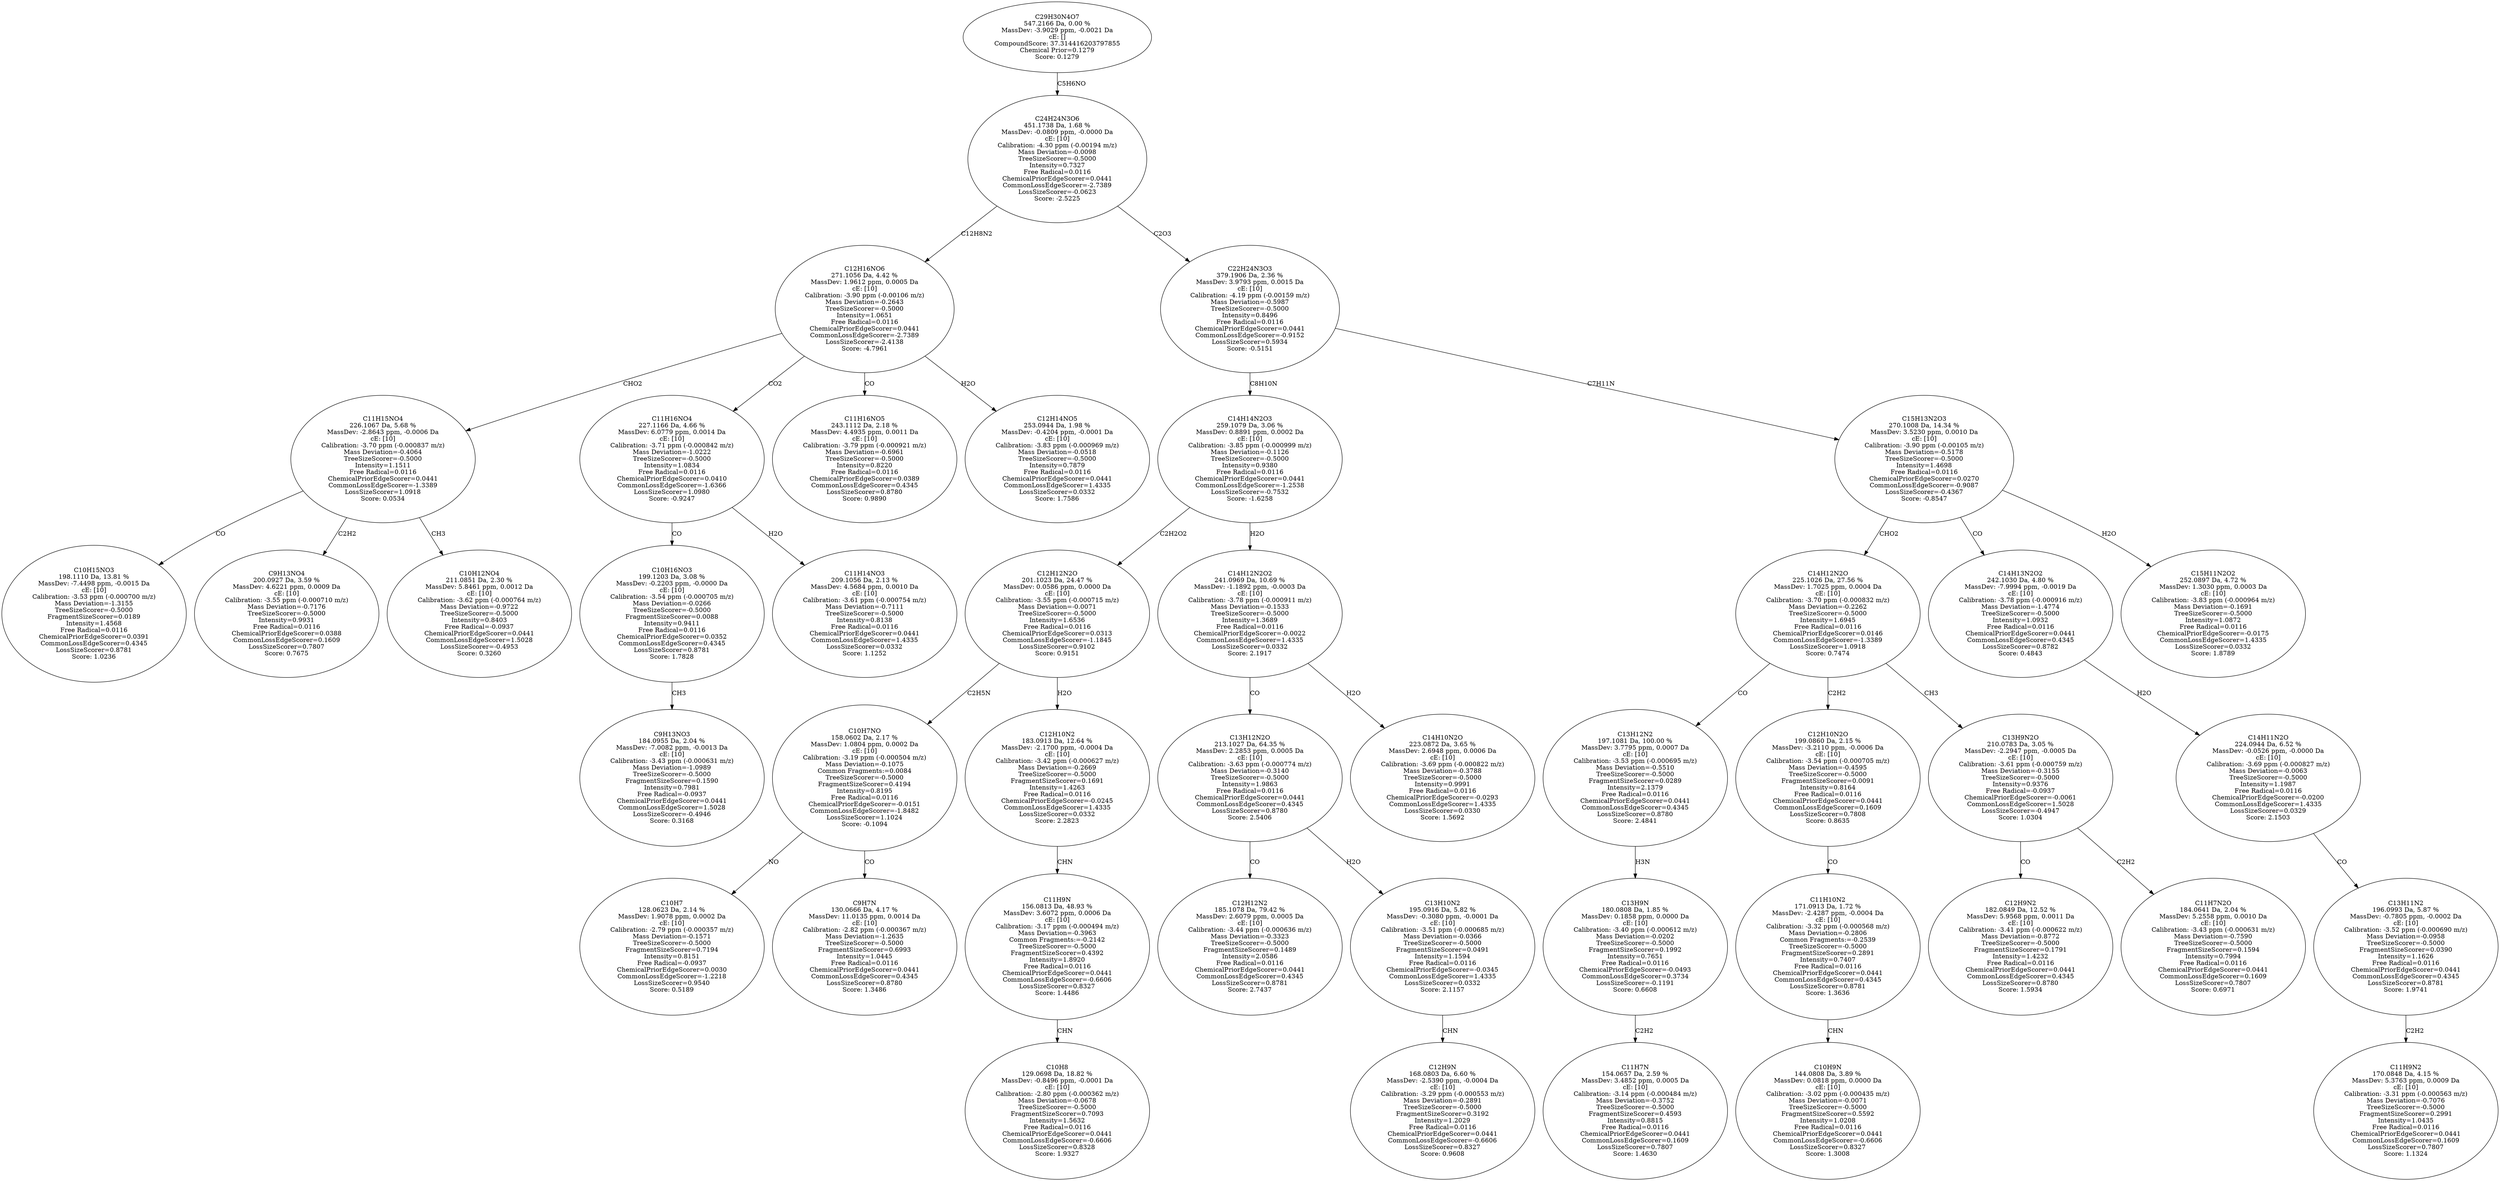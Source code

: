 strict digraph {
v1 [label="C10H15NO3\n198.1110 Da, 13.81 %\nMassDev: -7.4498 ppm, -0.0015 Da\ncE: [10]\nCalibration: -3.53 ppm (-0.000700 m/z)\nMass Deviation=-1.3155\nTreeSizeScorer=-0.5000\nFragmentSizeScorer=0.0189\nIntensity=1.4568\nFree Radical=0.0116\nChemicalPriorEdgeScorer=0.0391\nCommonLossEdgeScorer=0.4345\nLossSizeScorer=0.8781\nScore: 1.0236"];
v2 [label="C9H13NO4\n200.0927 Da, 3.59 %\nMassDev: 4.6221 ppm, 0.0009 Da\ncE: [10]\nCalibration: -3.55 ppm (-0.000710 m/z)\nMass Deviation=-0.7176\nTreeSizeScorer=-0.5000\nIntensity=0.9931\nFree Radical=0.0116\nChemicalPriorEdgeScorer=0.0388\nCommonLossEdgeScorer=0.1609\nLossSizeScorer=0.7807\nScore: 0.7675"];
v3 [label="C10H12NO4\n211.0851 Da, 2.30 %\nMassDev: 5.8461 ppm, 0.0012 Da\ncE: [10]\nCalibration: -3.62 ppm (-0.000764 m/z)\nMass Deviation=-0.9722\nTreeSizeScorer=-0.5000\nIntensity=0.8403\nFree Radical=-0.0937\nChemicalPriorEdgeScorer=0.0441\nCommonLossEdgeScorer=1.5028\nLossSizeScorer=-0.4953\nScore: 0.3260"];
v4 [label="C11H15NO4\n226.1067 Da, 5.68 %\nMassDev: -2.8643 ppm, -0.0006 Da\ncE: [10]\nCalibration: -3.70 ppm (-0.000837 m/z)\nMass Deviation=-0.4064\nTreeSizeScorer=-0.5000\nIntensity=1.1511\nFree Radical=0.0116\nChemicalPriorEdgeScorer=0.0441\nCommonLossEdgeScorer=-1.3389\nLossSizeScorer=1.0918\nScore: 0.0534"];
v5 [label="C9H13NO3\n184.0955 Da, 2.04 %\nMassDev: -7.0082 ppm, -0.0013 Da\ncE: [10]\nCalibration: -3.43 ppm (-0.000631 m/z)\nMass Deviation=-1.0989\nTreeSizeScorer=-0.5000\nFragmentSizeScorer=0.1590\nIntensity=0.7981\nFree Radical=-0.0937\nChemicalPriorEdgeScorer=0.0441\nCommonLossEdgeScorer=1.5028\nLossSizeScorer=-0.4946\nScore: 0.3168"];
v6 [label="C10H16NO3\n199.1203 Da, 3.08 %\nMassDev: -0.2203 ppm, -0.0000 Da\ncE: [10]\nCalibration: -3.54 ppm (-0.000705 m/z)\nMass Deviation=-0.0266\nTreeSizeScorer=-0.5000\nFragmentSizeScorer=0.0088\nIntensity=0.9411\nFree Radical=0.0116\nChemicalPriorEdgeScorer=0.0352\nCommonLossEdgeScorer=0.4345\nLossSizeScorer=0.8781\nScore: 1.7828"];
v7 [label="C11H14NO3\n209.1056 Da, 2.13 %\nMassDev: 4.5684 ppm, 0.0010 Da\ncE: [10]\nCalibration: -3.61 ppm (-0.000754 m/z)\nMass Deviation=-0.7111\nTreeSizeScorer=-0.5000\nIntensity=0.8138\nFree Radical=0.0116\nChemicalPriorEdgeScorer=0.0441\nCommonLossEdgeScorer=1.4335\nLossSizeScorer=0.0332\nScore: 1.1252"];
v8 [label="C11H16NO4\n227.1166 Da, 4.66 %\nMassDev: 6.0779 ppm, 0.0014 Da\ncE: [10]\nCalibration: -3.71 ppm (-0.000842 m/z)\nMass Deviation=-1.0222\nTreeSizeScorer=-0.5000\nIntensity=1.0834\nFree Radical=0.0116\nChemicalPriorEdgeScorer=0.0410\nCommonLossEdgeScorer=-1.6366\nLossSizeScorer=1.0980\nScore: -0.9247"];
v9 [label="C11H16NO5\n243.1112 Da, 2.18 %\nMassDev: 4.4935 ppm, 0.0011 Da\ncE: [10]\nCalibration: -3.79 ppm (-0.000921 m/z)\nMass Deviation=-0.6961\nTreeSizeScorer=-0.5000\nIntensity=0.8220\nFree Radical=0.0116\nChemicalPriorEdgeScorer=0.0389\nCommonLossEdgeScorer=0.4345\nLossSizeScorer=0.8780\nScore: 0.9890"];
v10 [label="C12H14NO5\n253.0944 Da, 1.98 %\nMassDev: -0.4204 ppm, -0.0001 Da\ncE: [10]\nCalibration: -3.83 ppm (-0.000969 m/z)\nMass Deviation=-0.0518\nTreeSizeScorer=-0.5000\nIntensity=0.7879\nFree Radical=0.0116\nChemicalPriorEdgeScorer=0.0441\nCommonLossEdgeScorer=1.4335\nLossSizeScorer=0.0332\nScore: 1.7586"];
v11 [label="C12H16NO6\n271.1056 Da, 4.42 %\nMassDev: 1.9612 ppm, 0.0005 Da\ncE: [10]\nCalibration: -3.90 ppm (-0.00106 m/z)\nMass Deviation=-0.2643\nTreeSizeScorer=-0.5000\nIntensity=1.0651\nFree Radical=0.0116\nChemicalPriorEdgeScorer=0.0441\nCommonLossEdgeScorer=-2.7389\nLossSizeScorer=-2.4138\nScore: -4.7961"];
v12 [label="C10H7\n128.0623 Da, 2.14 %\nMassDev: 1.9078 ppm, 0.0002 Da\ncE: [10]\nCalibration: -2.79 ppm (-0.000357 m/z)\nMass Deviation=-0.1571\nTreeSizeScorer=-0.5000\nFragmentSizeScorer=0.7194\nIntensity=0.8151\nFree Radical=-0.0937\nChemicalPriorEdgeScorer=0.0030\nCommonLossEdgeScorer=-1.2218\nLossSizeScorer=0.9540\nScore: 0.5189"];
v13 [label="C9H7N\n130.0666 Da, 4.17 %\nMassDev: 11.0135 ppm, 0.0014 Da\ncE: [10]\nCalibration: -2.82 ppm (-0.000367 m/z)\nMass Deviation=-1.2635\nTreeSizeScorer=-0.5000\nFragmentSizeScorer=0.6993\nIntensity=1.0445\nFree Radical=0.0116\nChemicalPriorEdgeScorer=0.0441\nCommonLossEdgeScorer=0.4345\nLossSizeScorer=0.8780\nScore: 1.3486"];
v14 [label="C10H7NO\n158.0602 Da, 2.17 %\nMassDev: 1.0804 ppm, 0.0002 Da\ncE: [10]\nCalibration: -3.19 ppm (-0.000504 m/z)\nMass Deviation=-0.1075\nCommon Fragments:=0.0084\nTreeSizeScorer=-0.5000\nFragmentSizeScorer=0.4194\nIntensity=0.8195\nFree Radical=0.0116\nChemicalPriorEdgeScorer=-0.0151\nCommonLossEdgeScorer=-1.8482\nLossSizeScorer=1.1024\nScore: -0.1094"];
v15 [label="C10H8\n129.0698 Da, 18.82 %\nMassDev: -0.8496 ppm, -0.0001 Da\ncE: [10]\nCalibration: -2.80 ppm (-0.000362 m/z)\nMass Deviation=-0.0678\nTreeSizeScorer=-0.5000\nFragmentSizeScorer=0.7093\nIntensity=1.5632\nFree Radical=0.0116\nChemicalPriorEdgeScorer=0.0441\nCommonLossEdgeScorer=-0.6606\nLossSizeScorer=0.8328\nScore: 1.9327"];
v16 [label="C11H9N\n156.0813 Da, 48.93 %\nMassDev: 3.6072 ppm, 0.0006 Da\ncE: [10]\nCalibration: -3.17 ppm (-0.000494 m/z)\nMass Deviation=-0.3963\nCommon Fragments:=-0.2142\nTreeSizeScorer=-0.5000\nFragmentSizeScorer=0.4392\nIntensity=1.8920\nFree Radical=0.0116\nChemicalPriorEdgeScorer=0.0441\nCommonLossEdgeScorer=-0.6606\nLossSizeScorer=0.8327\nScore: 1.4486"];
v17 [label="C12H10N2\n183.0913 Da, 12.64 %\nMassDev: -2.1700 ppm, -0.0004 Da\ncE: [10]\nCalibration: -3.42 ppm (-0.000627 m/z)\nMass Deviation=-0.2669\nTreeSizeScorer=-0.5000\nFragmentSizeScorer=0.1691\nIntensity=1.4263\nFree Radical=0.0116\nChemicalPriorEdgeScorer=-0.0245\nCommonLossEdgeScorer=1.4335\nLossSizeScorer=0.0332\nScore: 2.2823"];
v18 [label="C12H12N2O\n201.1023 Da, 24.47 %\nMassDev: 0.0586 ppm, 0.0000 Da\ncE: [10]\nCalibration: -3.55 ppm (-0.000715 m/z)\nMass Deviation=-0.0071\nTreeSizeScorer=-0.5000\nIntensity=1.6536\nFree Radical=0.0116\nChemicalPriorEdgeScorer=0.0313\nCommonLossEdgeScorer=-1.1845\nLossSizeScorer=0.9102\nScore: 0.9151"];
v19 [label="C12H12N2\n185.1078 Da, 79.42 %\nMassDev: 2.6079 ppm, 0.0005 Da\ncE: [10]\nCalibration: -3.44 ppm (-0.000636 m/z)\nMass Deviation=-0.3323\nTreeSizeScorer=-0.5000\nFragmentSizeScorer=0.1489\nIntensity=2.0586\nFree Radical=0.0116\nChemicalPriorEdgeScorer=0.0441\nCommonLossEdgeScorer=0.4345\nLossSizeScorer=0.8781\nScore: 2.7437"];
v20 [label="C12H9N\n168.0803 Da, 6.60 %\nMassDev: -2.5390 ppm, -0.0004 Da\ncE: [10]\nCalibration: -3.29 ppm (-0.000553 m/z)\nMass Deviation=-0.2891\nTreeSizeScorer=-0.5000\nFragmentSizeScorer=0.3192\nIntensity=1.2029\nFree Radical=0.0116\nChemicalPriorEdgeScorer=0.0441\nCommonLossEdgeScorer=-0.6606\nLossSizeScorer=0.8327\nScore: 0.9608"];
v21 [label="C13H10N2\n195.0916 Da, 5.82 %\nMassDev: -0.3080 ppm, -0.0001 Da\ncE: [10]\nCalibration: -3.51 ppm (-0.000685 m/z)\nMass Deviation=-0.0366\nTreeSizeScorer=-0.5000\nFragmentSizeScorer=0.0491\nIntensity=1.1594\nFree Radical=0.0116\nChemicalPriorEdgeScorer=-0.0345\nCommonLossEdgeScorer=1.4335\nLossSizeScorer=0.0332\nScore: 2.1157"];
v22 [label="C13H12N2O\n213.1027 Da, 64.35 %\nMassDev: 2.2853 ppm, 0.0005 Da\ncE: [10]\nCalibration: -3.63 ppm (-0.000774 m/z)\nMass Deviation=-0.3140\nTreeSizeScorer=-0.5000\nIntensity=1.9863\nFree Radical=0.0116\nChemicalPriorEdgeScorer=0.0441\nCommonLossEdgeScorer=0.4345\nLossSizeScorer=0.8780\nScore: 2.5406"];
v23 [label="C14H10N2O\n223.0872 Da, 3.65 %\nMassDev: 2.6948 ppm, 0.0006 Da\ncE: [10]\nCalibration: -3.69 ppm (-0.000822 m/z)\nMass Deviation=-0.3788\nTreeSizeScorer=-0.5000\nIntensity=0.9991\nFree Radical=0.0116\nChemicalPriorEdgeScorer=-0.0293\nCommonLossEdgeScorer=1.4335\nLossSizeScorer=0.0330\nScore: 1.5692"];
v24 [label="C14H12N2O2\n241.0969 Da, 10.69 %\nMassDev: -1.1892 ppm, -0.0003 Da\ncE: [10]\nCalibration: -3.78 ppm (-0.000911 m/z)\nMass Deviation=-0.1533\nTreeSizeScorer=-0.5000\nIntensity=1.3689\nFree Radical=0.0116\nChemicalPriorEdgeScorer=-0.0022\nCommonLossEdgeScorer=1.4335\nLossSizeScorer=0.0332\nScore: 2.1917"];
v25 [label="C14H14N2O3\n259.1079 Da, 3.06 %\nMassDev: 0.8891 ppm, 0.0002 Da\ncE: [10]\nCalibration: -3.85 ppm (-0.000999 m/z)\nMass Deviation=-0.1126\nTreeSizeScorer=-0.5000\nIntensity=0.9380\nFree Radical=0.0116\nChemicalPriorEdgeScorer=0.0441\nCommonLossEdgeScorer=-1.2538\nLossSizeScorer=-0.7532\nScore: -1.6258"];
v26 [label="C11H7N\n154.0657 Da, 2.59 %\nMassDev: 3.4852 ppm, 0.0005 Da\ncE: [10]\nCalibration: -3.14 ppm (-0.000484 m/z)\nMass Deviation=-0.3752\nTreeSizeScorer=-0.5000\nFragmentSizeScorer=0.4593\nIntensity=0.8815\nFree Radical=0.0116\nChemicalPriorEdgeScorer=0.0441\nCommonLossEdgeScorer=0.1609\nLossSizeScorer=0.7807\nScore: 1.4630"];
v27 [label="C13H9N\n180.0808 Da, 1.85 %\nMassDev: 0.1858 ppm, 0.0000 Da\ncE: [10]\nCalibration: -3.40 ppm (-0.000612 m/z)\nMass Deviation=-0.0202\nTreeSizeScorer=-0.5000\nFragmentSizeScorer=0.1992\nIntensity=0.7651\nFree Radical=0.0116\nChemicalPriorEdgeScorer=-0.0493\nCommonLossEdgeScorer=0.3734\nLossSizeScorer=-0.1191\nScore: 0.6608"];
v28 [label="C13H12N2\n197.1081 Da, 100.00 %\nMassDev: 3.7795 ppm, 0.0007 Da\ncE: [10]\nCalibration: -3.53 ppm (-0.000695 m/z)\nMass Deviation=-0.5510\nTreeSizeScorer=-0.5000\nFragmentSizeScorer=0.0289\nIntensity=2.1379\nFree Radical=0.0116\nChemicalPriorEdgeScorer=0.0441\nCommonLossEdgeScorer=0.4345\nLossSizeScorer=0.8780\nScore: 2.4841"];
v29 [label="C10H9N\n144.0808 Da, 3.89 %\nMassDev: 0.0818 ppm, 0.0000 Da\ncE: [10]\nCalibration: -3.02 ppm (-0.000435 m/z)\nMass Deviation=-0.0071\nTreeSizeScorer=-0.5000\nFragmentSizeScorer=0.5592\nIntensity=1.0208\nFree Radical=0.0116\nChemicalPriorEdgeScorer=0.0441\nCommonLossEdgeScorer=-0.6606\nLossSizeScorer=0.8327\nScore: 1.3008"];
v30 [label="C11H10N2\n171.0913 Da, 1.72 %\nMassDev: -2.4287 ppm, -0.0004 Da\ncE: [10]\nCalibration: -3.32 ppm (-0.000568 m/z)\nMass Deviation=-0.2806\nCommon Fragments:=-0.2539\nTreeSizeScorer=-0.5000\nFragmentSizeScorer=0.2891\nIntensity=0.7407\nFree Radical=0.0116\nChemicalPriorEdgeScorer=0.0441\nCommonLossEdgeScorer=0.4345\nLossSizeScorer=0.8781\nScore: 1.3636"];
v31 [label="C12H10N2O\n199.0860 Da, 2.15 %\nMassDev: -3.2110 ppm, -0.0006 Da\ncE: [10]\nCalibration: -3.54 ppm (-0.000705 m/z)\nMass Deviation=-0.4595\nTreeSizeScorer=-0.5000\nFragmentSizeScorer=0.0091\nIntensity=0.8164\nFree Radical=0.0116\nChemicalPriorEdgeScorer=0.0441\nCommonLossEdgeScorer=0.1609\nLossSizeScorer=0.7808\nScore: 0.8635"];
v32 [label="C12H9N2\n182.0849 Da, 12.52 %\nMassDev: 5.9568 ppm, 0.0011 Da\ncE: [10]\nCalibration: -3.41 ppm (-0.000622 m/z)\nMass Deviation=-0.8772\nTreeSizeScorer=-0.5000\nFragmentSizeScorer=0.1791\nIntensity=1.4232\nFree Radical=0.0116\nChemicalPriorEdgeScorer=0.0441\nCommonLossEdgeScorer=0.4345\nLossSizeScorer=0.8780\nScore: 1.5934"];
v33 [label="C11H7N2O\n184.0641 Da, 2.04 %\nMassDev: 5.2558 ppm, 0.0010 Da\ncE: [10]\nCalibration: -3.43 ppm (-0.000631 m/z)\nMass Deviation=-0.7590\nTreeSizeScorer=-0.5000\nFragmentSizeScorer=0.1594\nIntensity=0.7994\nFree Radical=0.0116\nChemicalPriorEdgeScorer=0.0441\nCommonLossEdgeScorer=0.1609\nLossSizeScorer=0.7807\nScore: 0.6971"];
v34 [label="C13H9N2O\n210.0783 Da, 3.05 %\nMassDev: -2.2947 ppm, -0.0005 Da\ncE: [10]\nCalibration: -3.61 ppm (-0.000759 m/z)\nMass Deviation=-0.3155\nTreeSizeScorer=-0.5000\nIntensity=0.9376\nFree Radical=-0.0937\nChemicalPriorEdgeScorer=-0.0061\nCommonLossEdgeScorer=1.5028\nLossSizeScorer=-0.4947\nScore: 1.0304"];
v35 [label="C14H12N2O\n225.1026 Da, 27.56 %\nMassDev: 1.7025 ppm, 0.0004 Da\ncE: [10]\nCalibration: -3.70 ppm (-0.000832 m/z)\nMass Deviation=-0.2262\nTreeSizeScorer=-0.5000\nIntensity=1.6945\nFree Radical=0.0116\nChemicalPriorEdgeScorer=0.0146\nCommonLossEdgeScorer=-1.3389\nLossSizeScorer=1.0918\nScore: 0.7474"];
v36 [label="C11H9N2\n170.0848 Da, 4.15 %\nMassDev: 5.3763 ppm, 0.0009 Da\ncE: [10]\nCalibration: -3.31 ppm (-0.000563 m/z)\nMass Deviation=-0.7076\nTreeSizeScorer=-0.5000\nFragmentSizeScorer=0.2991\nIntensity=1.0435\nFree Radical=0.0116\nChemicalPriorEdgeScorer=0.0441\nCommonLossEdgeScorer=0.1609\nLossSizeScorer=0.7807\nScore: 1.1324"];
v37 [label="C13H11N2\n196.0993 Da, 5.87 %\nMassDev: -0.7805 ppm, -0.0002 Da\ncE: [10]\nCalibration: -3.52 ppm (-0.000690 m/z)\nMass Deviation=-0.0958\nTreeSizeScorer=-0.5000\nFragmentSizeScorer=0.0390\nIntensity=1.1626\nFree Radical=0.0116\nChemicalPriorEdgeScorer=0.0441\nCommonLossEdgeScorer=0.4345\nLossSizeScorer=0.8781\nScore: 1.9741"];
v38 [label="C14H11N2O\n224.0944 Da, 6.52 %\nMassDev: -0.0526 ppm, -0.0000 Da\ncE: [10]\nCalibration: -3.69 ppm (-0.000827 m/z)\nMass Deviation=-0.0063\nTreeSizeScorer=-0.5000\nIntensity=1.1987\nFree Radical=0.0116\nChemicalPriorEdgeScorer=-0.0200\nCommonLossEdgeScorer=1.4335\nLossSizeScorer=0.0329\nScore: 2.1503"];
v39 [label="C14H13N2O2\n242.1030 Da, 4.80 %\nMassDev: -7.9994 ppm, -0.0019 Da\ncE: [10]\nCalibration: -3.78 ppm (-0.000916 m/z)\nMass Deviation=-1.4774\nTreeSizeScorer=-0.5000\nIntensity=1.0932\nFree Radical=0.0116\nChemicalPriorEdgeScorer=0.0441\nCommonLossEdgeScorer=0.4345\nLossSizeScorer=0.8782\nScore: 0.4843"];
v40 [label="C15H11N2O2\n252.0897 Da, 4.72 %\nMassDev: 1.3030 ppm, 0.0003 Da\ncE: [10]\nCalibration: -3.83 ppm (-0.000964 m/z)\nMass Deviation=-0.1691\nTreeSizeScorer=-0.5000\nIntensity=1.0872\nFree Radical=0.0116\nChemicalPriorEdgeScorer=-0.0175\nCommonLossEdgeScorer=1.4335\nLossSizeScorer=0.0332\nScore: 1.8789"];
v41 [label="C15H13N2O3\n270.1008 Da, 14.34 %\nMassDev: 3.5230 ppm, 0.0010 Da\ncE: [10]\nCalibration: -3.90 ppm (-0.00105 m/z)\nMass Deviation=-0.5178\nTreeSizeScorer=-0.5000\nIntensity=1.4698\nFree Radical=0.0116\nChemicalPriorEdgeScorer=0.0270\nCommonLossEdgeScorer=-0.9087\nLossSizeScorer=-0.4367\nScore: -0.8547"];
v42 [label="C22H24N3O3\n379.1906 Da, 2.36 %\nMassDev: 3.9793 ppm, 0.0015 Da\ncE: [10]\nCalibration: -4.19 ppm (-0.00159 m/z)\nMass Deviation=-0.5987\nTreeSizeScorer=-0.5000\nIntensity=0.8496\nFree Radical=0.0116\nChemicalPriorEdgeScorer=0.0441\nCommonLossEdgeScorer=-0.9152\nLossSizeScorer=0.5934\nScore: -0.5151"];
v43 [label="C24H24N3O6\n451.1738 Da, 1.68 %\nMassDev: -0.0809 ppm, -0.0000 Da\ncE: [10]\nCalibration: -4.30 ppm (-0.00194 m/z)\nMass Deviation=-0.0098\nTreeSizeScorer=-0.5000\nIntensity=0.7327\nFree Radical=0.0116\nChemicalPriorEdgeScorer=0.0441\nCommonLossEdgeScorer=-2.7389\nLossSizeScorer=-0.0623\nScore: -2.5225"];
v44 [label="C29H30N4O7\n547.2166 Da, 0.00 %\nMassDev: -3.9029 ppm, -0.0021 Da\ncE: []\nCompoundScore: 37.314416203797855\nChemical Prior=0.1279\nScore: 0.1279"];
v4 -> v1 [label="CO"];
v4 -> v2 [label="C2H2"];
v4 -> v3 [label="CH3"];
v11 -> v4 [label="CHO2"];
v6 -> v5 [label="CH3"];
v8 -> v6 [label="CO"];
v8 -> v7 [label="H2O"];
v11 -> v8 [label="CO2"];
v11 -> v9 [label="CO"];
v11 -> v10 [label="H2O"];
v43 -> v11 [label="C12H8N2"];
v14 -> v12 [label="NO"];
v14 -> v13 [label="CO"];
v18 -> v14 [label="C2H5N"];
v16 -> v15 [label="CHN"];
v17 -> v16 [label="CHN"];
v18 -> v17 [label="H2O"];
v25 -> v18 [label="C2H2O2"];
v22 -> v19 [label="CO"];
v21 -> v20 [label="CHN"];
v22 -> v21 [label="H2O"];
v24 -> v22 [label="CO"];
v24 -> v23 [label="H2O"];
v25 -> v24 [label="H2O"];
v42 -> v25 [label="C8H10N"];
v27 -> v26 [label="C2H2"];
v28 -> v27 [label="H3N"];
v35 -> v28 [label="CO"];
v30 -> v29 [label="CHN"];
v31 -> v30 [label="CO"];
v35 -> v31 [label="C2H2"];
v34 -> v32 [label="CO"];
v34 -> v33 [label="C2H2"];
v35 -> v34 [label="CH3"];
v41 -> v35 [label="CHO2"];
v37 -> v36 [label="C2H2"];
v38 -> v37 [label="CO"];
v39 -> v38 [label="H2O"];
v41 -> v39 [label="CO"];
v41 -> v40 [label="H2O"];
v42 -> v41 [label="C7H11N"];
v43 -> v42 [label="C2O3"];
v44 -> v43 [label="C5H6NO"];
}